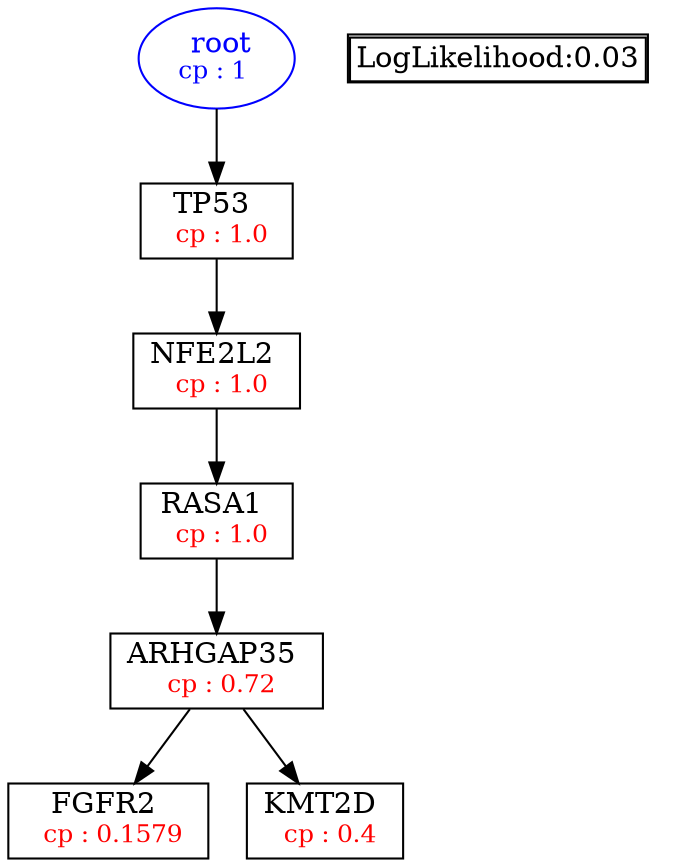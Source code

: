 digraph tree {
    "root" [label=<<font color='Blue'> root</font><br/><font color='Blue' POINT-SIZE='12'>cp : 1 </font>>, shape=oval, color=Blue];
    "S4" [label =<TP53 <br/> <font color='Red' POINT-SIZE='12'> cp : 1.0 </font>>, shape=box];
    "S6" [label =<NFE2L2 <br/> <font color='Red' POINT-SIZE='12'> cp : 1.0 </font>>, shape=box];
    "S1" [label =<RASA1 <br/> <font color='Red' POINT-SIZE='12'> cp : 1.0 </font>>, shape=box];
    "S5" [label =<ARHGAP35 <br/> <font color='Red' POINT-SIZE='12'> cp : 0.72 </font>>, shape=box];
    "S2" [label =<FGFR2 <br/> <font color='Red' POINT-SIZE='12'> cp : 0.1579 </font>>, shape=box];
    "S3" [label =<KMT2D <br/> <font color='Red' POINT-SIZE='12'> cp : 0.4 </font>>, shape=box];
    "root" -> "S4";
    "S4" -> "S6";
    "S6" -> "S1";
    "S1" -> "S5";
    "S5" -> "S2";
    "S5" -> "S3";

    node[shape=plaintext]
    fontsize="10"
    struct1 [label=
    <<TABLE BORDER="1" CELLBORDER="1" CELLSPACING="0" >
    <TR><TD ALIGN="LEFT">LogLikelihood:0.03</TD></TR>
    </TABLE>>];

}
